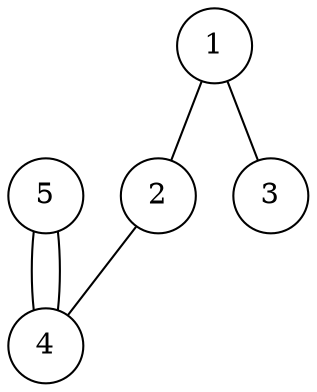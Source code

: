 graph g {
    node[shape=circle fixedsize=true style=filled fillcolor=white colorscheme=accent8 ];
    5--4;
1--2;
1--3;
2--4;
4--5;

}

